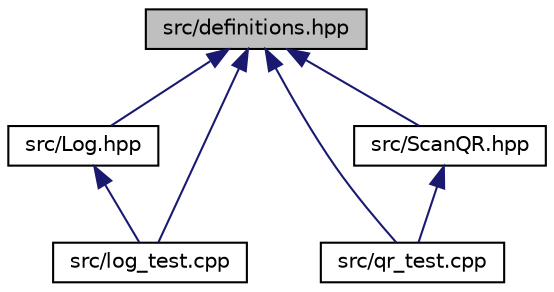 digraph "src/definitions.hpp"
{
  edge [fontname="Helvetica",fontsize="10",labelfontname="Helvetica",labelfontsize="10"];
  node [fontname="Helvetica",fontsize="10",shape=record];
  Node1 [label="src/definitions.hpp",height=0.2,width=0.4,color="black", fillcolor="grey75", style="filled", fontcolor="black"];
  Node1 -> Node2 [dir="back",color="midnightblue",fontsize="10",style="solid",fontname="Helvetica"];
  Node2 [label="src/Log.hpp",height=0.2,width=0.4,color="black", fillcolor="white", style="filled",URL="$Log_8hpp.html"];
  Node2 -> Node3 [dir="back",color="midnightblue",fontsize="10",style="solid",fontname="Helvetica"];
  Node3 [label="src/log_test.cpp",height=0.2,width=0.4,color="black", fillcolor="white", style="filled",URL="$log__test_8cpp.html"];
  Node1 -> Node3 [dir="back",color="midnightblue",fontsize="10",style="solid",fontname="Helvetica"];
  Node1 -> Node4 [dir="back",color="midnightblue",fontsize="10",style="solid",fontname="Helvetica"];
  Node4 [label="src/qr_test.cpp",height=0.2,width=0.4,color="black", fillcolor="white", style="filled",URL="$qr__test_8cpp.html"];
  Node1 -> Node5 [dir="back",color="midnightblue",fontsize="10",style="solid",fontname="Helvetica"];
  Node5 [label="src/ScanQR.hpp",height=0.2,width=0.4,color="black", fillcolor="white", style="filled",URL="$ScanQR_8hpp.html"];
  Node5 -> Node4 [dir="back",color="midnightblue",fontsize="10",style="solid",fontname="Helvetica"];
}
